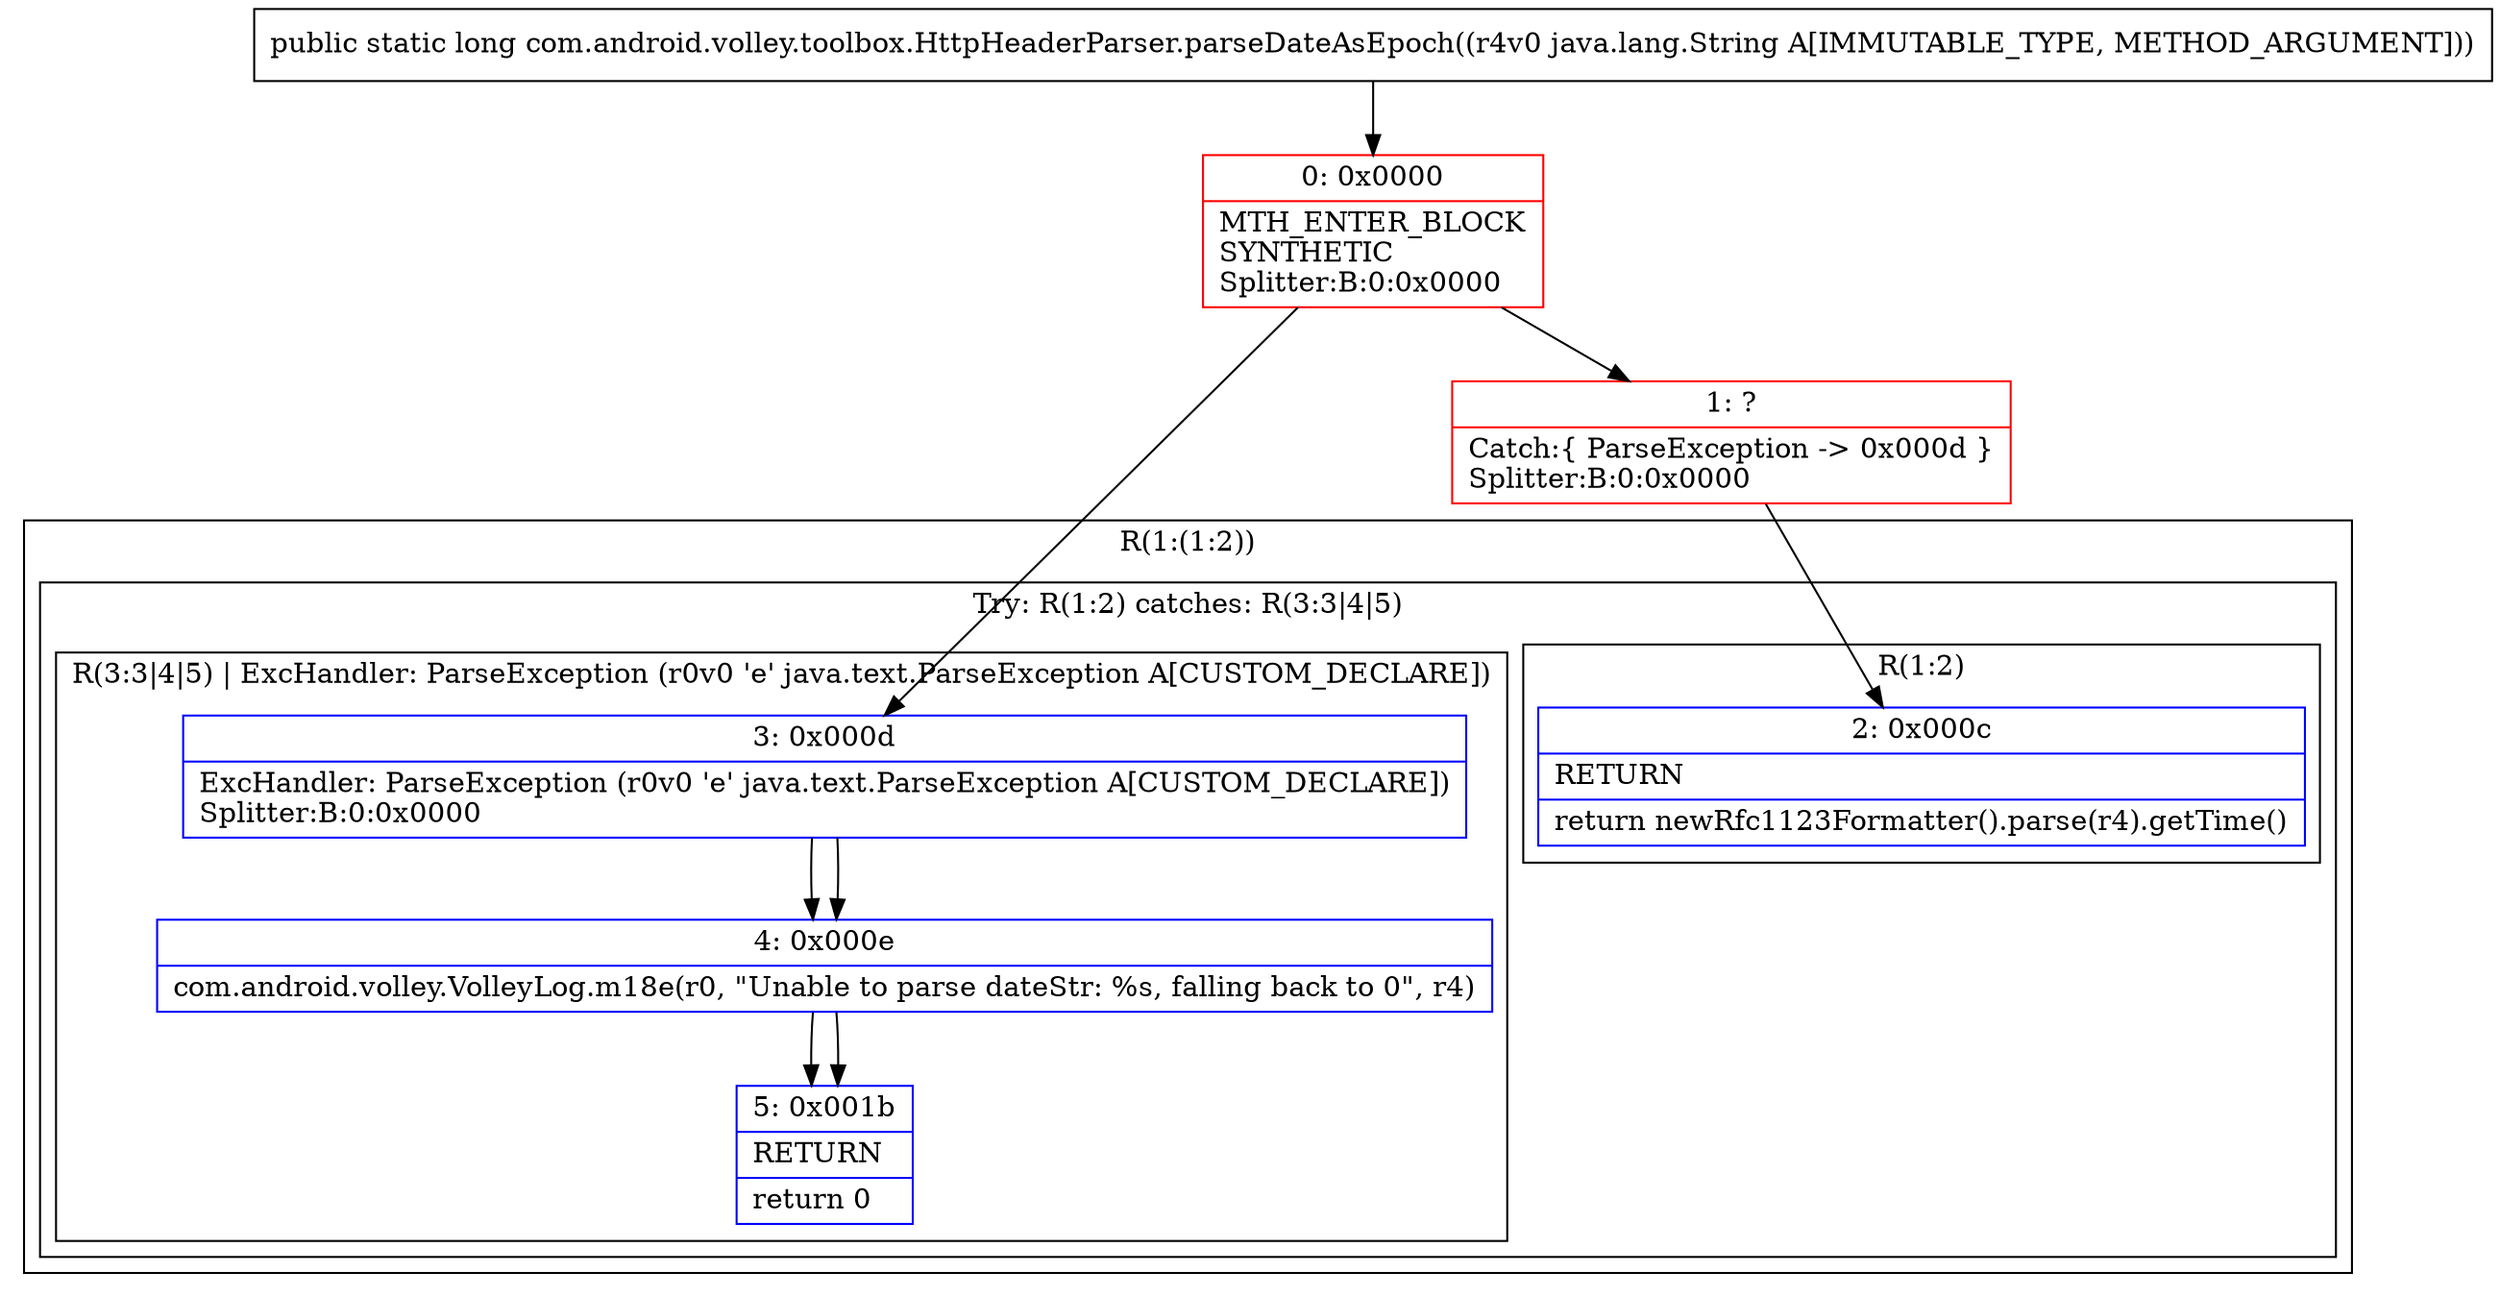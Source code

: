 digraph "CFG forcom.android.volley.toolbox.HttpHeaderParser.parseDateAsEpoch(Ljava\/lang\/String;)J" {
subgraph cluster_Region_407274702 {
label = "R(1:(1:2))";
node [shape=record,color=blue];
subgraph cluster_TryCatchRegion_599956836 {
label = "Try: R(1:2) catches: R(3:3|4|5)";
node [shape=record,color=blue];
subgraph cluster_Region_1171086893 {
label = "R(1:2)";
node [shape=record,color=blue];
Node_2 [shape=record,label="{2\:\ 0x000c|RETURN\l|return newRfc1123Formatter().parse(r4).getTime()\l}"];
}
subgraph cluster_Region_1506334052 {
label = "R(3:3|4|5) | ExcHandler: ParseException (r0v0 'e' java.text.ParseException A[CUSTOM_DECLARE])\l";
node [shape=record,color=blue];
Node_3 [shape=record,label="{3\:\ 0x000d|ExcHandler: ParseException (r0v0 'e' java.text.ParseException A[CUSTOM_DECLARE])\lSplitter:B:0:0x0000\l}"];
Node_4 [shape=record,label="{4\:\ 0x000e|com.android.volley.VolleyLog.m18e(r0, \"Unable to parse dateStr: %s, falling back to 0\", r4)\l}"];
Node_5 [shape=record,label="{5\:\ 0x001b|RETURN\l|return 0\l}"];
}
}
}
subgraph cluster_Region_1506334052 {
label = "R(3:3|4|5) | ExcHandler: ParseException (r0v0 'e' java.text.ParseException A[CUSTOM_DECLARE])\l";
node [shape=record,color=blue];
Node_3 [shape=record,label="{3\:\ 0x000d|ExcHandler: ParseException (r0v0 'e' java.text.ParseException A[CUSTOM_DECLARE])\lSplitter:B:0:0x0000\l}"];
Node_4 [shape=record,label="{4\:\ 0x000e|com.android.volley.VolleyLog.m18e(r0, \"Unable to parse dateStr: %s, falling back to 0\", r4)\l}"];
Node_5 [shape=record,label="{5\:\ 0x001b|RETURN\l|return 0\l}"];
}
Node_0 [shape=record,color=red,label="{0\:\ 0x0000|MTH_ENTER_BLOCK\lSYNTHETIC\lSplitter:B:0:0x0000\l}"];
Node_1 [shape=record,color=red,label="{1\:\ ?|Catch:\{ ParseException \-\> 0x000d \}\lSplitter:B:0:0x0000\l}"];
MethodNode[shape=record,label="{public static long com.android.volley.toolbox.HttpHeaderParser.parseDateAsEpoch((r4v0 java.lang.String A[IMMUTABLE_TYPE, METHOD_ARGUMENT])) }"];
MethodNode -> Node_0;
Node_3 -> Node_4;
Node_4 -> Node_5;
Node_3 -> Node_4;
Node_4 -> Node_5;
Node_0 -> Node_1;
Node_0 -> Node_3;
Node_1 -> Node_2;
}

